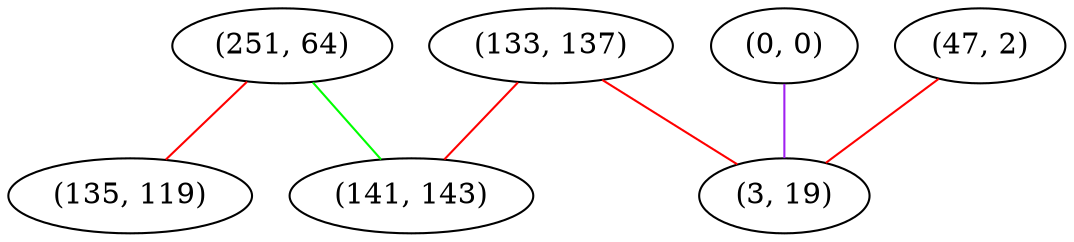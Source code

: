 graph "" {
"(251, 64)";
"(133, 137)";
"(0, 0)";
"(47, 2)";
"(141, 143)";
"(3, 19)";
"(135, 119)";
"(251, 64)" -- "(141, 143)"  [color=green, key=0, weight=2];
"(251, 64)" -- "(135, 119)"  [color=red, key=0, weight=1];
"(133, 137)" -- "(141, 143)"  [color=red, key=0, weight=1];
"(133, 137)" -- "(3, 19)"  [color=red, key=0, weight=1];
"(0, 0)" -- "(3, 19)"  [color=purple, key=0, weight=4];
"(47, 2)" -- "(3, 19)"  [color=red, key=0, weight=1];
}

